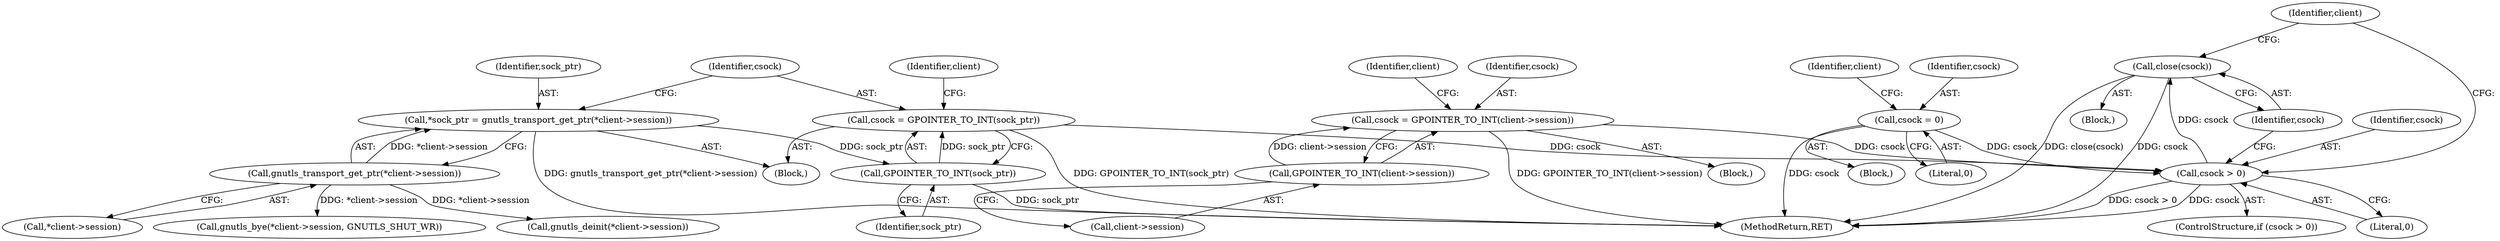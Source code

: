 digraph "0_pacemaker_564f7cc2a51dcd2f28ab12a13394f31be5aa3c93_1@API" {
"1000226" [label="(Call,close(csock))"];
"1000222" [label="(Call,csock > 0)"];
"1000184" [label="(Call,csock = GPOINTER_TO_INT(sock_ptr))"];
"1000186" [label="(Call,GPOINTER_TO_INT(sock_ptr))"];
"1000177" [label="(Call,*sock_ptr = gnutls_transport_get_ptr(*client->session))"];
"1000179" [label="(Call,gnutls_transport_get_ptr(*client->session))"];
"1000210" [label="(Call,csock = GPOINTER_TO_INT(client->session))"];
"1000212" [label="(Call,GPOINTER_TO_INT(client->session))"];
"1000108" [label="(Call,csock = 0)"];
"1000108" [label="(Call,csock = 0)"];
"1000226" [label="(Call,close(csock))"];
"1000184" [label="(Call,csock = GPOINTER_TO_INT(sock_ptr))"];
"1000109" [label="(Identifier,csock)"];
"1000102" [label="(Block,)"];
"1000199" [label="(Call,gnutls_deinit(*client->session))"];
"1000179" [label="(Call,gnutls_transport_get_ptr(*client->session))"];
"1000223" [label="(Identifier,csock)"];
"1000221" [label="(ControlStructure,if (csock > 0))"];
"1000110" [label="(Literal,0)"];
"1000180" [label="(Call,*client->session)"];
"1000225" [label="(Block,)"];
"1000212" [label="(Call,GPOINTER_TO_INT(client->session))"];
"1000213" [label="(Call,client->session)"];
"1000258" [label="(MethodReturn,RET)"];
"1000178" [label="(Identifier,sock_ptr)"];
"1000113" [label="(Identifier,client)"];
"1000193" [label="(Call,gnutls_bye(*client->session, GNUTLS_SHUT_WR))"];
"1000230" [label="(Identifier,client)"];
"1000190" [label="(Identifier,client)"];
"1000186" [label="(Call,GPOINTER_TO_INT(sock_ptr))"];
"1000187" [label="(Identifier,sock_ptr)"];
"1000211" [label="(Identifier,csock)"];
"1000227" [label="(Identifier,csock)"];
"1000224" [label="(Literal,0)"];
"1000222" [label="(Call,csock > 0)"];
"1000175" [label="(Block,)"];
"1000210" [label="(Call,csock = GPOINTER_TO_INT(client->session))"];
"1000218" [label="(Identifier,client)"];
"1000185" [label="(Identifier,csock)"];
"1000177" [label="(Call,*sock_ptr = gnutls_transport_get_ptr(*client->session))"];
"1000209" [label="(Block,)"];
"1000226" -> "1000225"  [label="AST: "];
"1000226" -> "1000227"  [label="CFG: "];
"1000227" -> "1000226"  [label="AST: "];
"1000230" -> "1000226"  [label="CFG: "];
"1000226" -> "1000258"  [label="DDG: csock"];
"1000226" -> "1000258"  [label="DDG: close(csock)"];
"1000222" -> "1000226"  [label="DDG: csock"];
"1000222" -> "1000221"  [label="AST: "];
"1000222" -> "1000224"  [label="CFG: "];
"1000223" -> "1000222"  [label="AST: "];
"1000224" -> "1000222"  [label="AST: "];
"1000227" -> "1000222"  [label="CFG: "];
"1000230" -> "1000222"  [label="CFG: "];
"1000222" -> "1000258"  [label="DDG: csock > 0"];
"1000222" -> "1000258"  [label="DDG: csock"];
"1000184" -> "1000222"  [label="DDG: csock"];
"1000210" -> "1000222"  [label="DDG: csock"];
"1000108" -> "1000222"  [label="DDG: csock"];
"1000184" -> "1000175"  [label="AST: "];
"1000184" -> "1000186"  [label="CFG: "];
"1000185" -> "1000184"  [label="AST: "];
"1000186" -> "1000184"  [label="AST: "];
"1000190" -> "1000184"  [label="CFG: "];
"1000184" -> "1000258"  [label="DDG: GPOINTER_TO_INT(sock_ptr)"];
"1000186" -> "1000184"  [label="DDG: sock_ptr"];
"1000186" -> "1000187"  [label="CFG: "];
"1000187" -> "1000186"  [label="AST: "];
"1000186" -> "1000258"  [label="DDG: sock_ptr"];
"1000177" -> "1000186"  [label="DDG: sock_ptr"];
"1000177" -> "1000175"  [label="AST: "];
"1000177" -> "1000179"  [label="CFG: "];
"1000178" -> "1000177"  [label="AST: "];
"1000179" -> "1000177"  [label="AST: "];
"1000185" -> "1000177"  [label="CFG: "];
"1000177" -> "1000258"  [label="DDG: gnutls_transport_get_ptr(*client->session)"];
"1000179" -> "1000177"  [label="DDG: *client->session"];
"1000179" -> "1000180"  [label="CFG: "];
"1000180" -> "1000179"  [label="AST: "];
"1000179" -> "1000193"  [label="DDG: *client->session"];
"1000179" -> "1000199"  [label="DDG: *client->session"];
"1000210" -> "1000209"  [label="AST: "];
"1000210" -> "1000212"  [label="CFG: "];
"1000211" -> "1000210"  [label="AST: "];
"1000212" -> "1000210"  [label="AST: "];
"1000218" -> "1000210"  [label="CFG: "];
"1000210" -> "1000258"  [label="DDG: GPOINTER_TO_INT(client->session)"];
"1000212" -> "1000210"  [label="DDG: client->session"];
"1000212" -> "1000213"  [label="CFG: "];
"1000213" -> "1000212"  [label="AST: "];
"1000108" -> "1000102"  [label="AST: "];
"1000108" -> "1000110"  [label="CFG: "];
"1000109" -> "1000108"  [label="AST: "];
"1000110" -> "1000108"  [label="AST: "];
"1000113" -> "1000108"  [label="CFG: "];
"1000108" -> "1000258"  [label="DDG: csock"];
}
